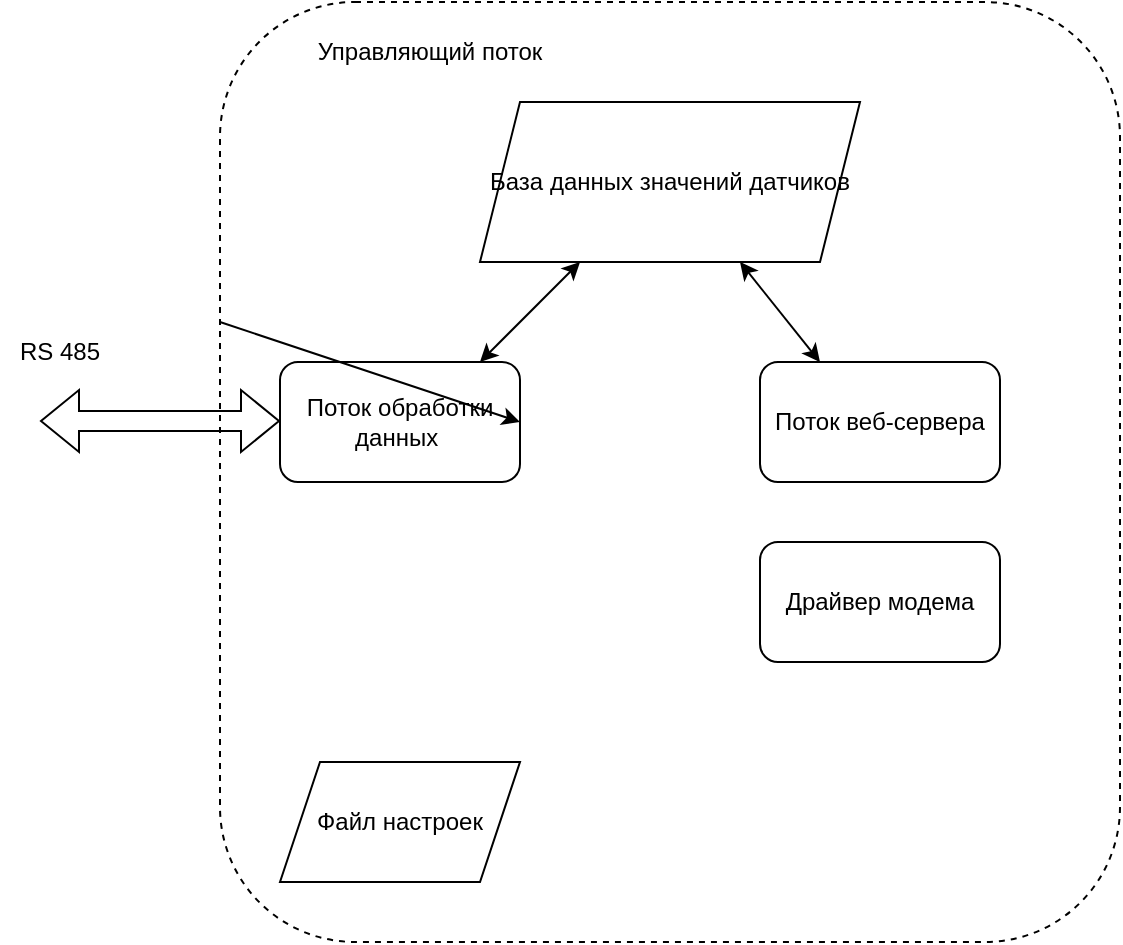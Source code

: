 <mxfile version="24.7.5">
  <diagram name="Страница — 1" id="BzHRHstGrSttAWPHxR85">
    <mxGraphModel dx="2389" dy="853" grid="1" gridSize="10" guides="1" tooltips="1" connect="1" arrows="1" fold="1" page="1" pageScale="1" pageWidth="827" pageHeight="1169" math="0" shadow="0">
      <root>
        <mxCell id="0" />
        <mxCell id="1" parent="0" />
        <mxCell id="TxngseuZTqa2pGVGMbGs-1" value="Поток обработки данных&amp;nbsp;" style="rounded=1;whiteSpace=wrap;html=1;" vertex="1" parent="1">
          <mxGeometry x="100" y="300" width="120" height="60" as="geometry" />
        </mxCell>
        <mxCell id="TxngseuZTqa2pGVGMbGs-2" value="" style="rounded=1;whiteSpace=wrap;html=1;dashed=1;fillColor=none;" vertex="1" parent="1">
          <mxGeometry x="70" y="120" width="450" height="470" as="geometry" />
        </mxCell>
        <mxCell id="TxngseuZTqa2pGVGMbGs-3" value="" style="shape=flexArrow;endArrow=classic;startArrow=classic;html=1;rounded=0;" edge="1" parent="1">
          <mxGeometry width="100" height="100" relative="1" as="geometry">
            <mxPoint x="-20" y="329.5" as="sourcePoint" />
            <mxPoint x="100" y="329.5" as="targetPoint" />
          </mxGeometry>
        </mxCell>
        <mxCell id="TxngseuZTqa2pGVGMbGs-5" value="RS 485" style="text;html=1;align=center;verticalAlign=middle;whiteSpace=wrap;rounded=0;" vertex="1" parent="1">
          <mxGeometry x="-40" y="280" width="60" height="30" as="geometry" />
        </mxCell>
        <mxCell id="TxngseuZTqa2pGVGMbGs-8" value="" style="endArrow=classic;startArrow=classic;html=1;rounded=0;" edge="1" parent="1">
          <mxGeometry width="50" height="50" relative="1" as="geometry">
            <mxPoint x="200" y="300" as="sourcePoint" />
            <mxPoint x="250" y="250" as="targetPoint" />
          </mxGeometry>
        </mxCell>
        <mxCell id="TxngseuZTqa2pGVGMbGs-9" value="Поток веб-сервера" style="rounded=1;whiteSpace=wrap;html=1;" vertex="1" parent="1">
          <mxGeometry x="340" y="300" width="120" height="60" as="geometry" />
        </mxCell>
        <mxCell id="TxngseuZTqa2pGVGMbGs-10" value="" style="endArrow=classic;startArrow=classic;html=1;rounded=0;exitX=0.25;exitY=0;exitDx=0;exitDy=0;" edge="1" parent="1" source="TxngseuZTqa2pGVGMbGs-9">
          <mxGeometry width="50" height="50" relative="1" as="geometry">
            <mxPoint x="280" y="300" as="sourcePoint" />
            <mxPoint x="330" y="250" as="targetPoint" />
          </mxGeometry>
        </mxCell>
        <mxCell id="TxngseuZTqa2pGVGMbGs-11" value="" style="endArrow=classic;html=1;rounded=0;" edge="1" parent="1" source="TxngseuZTqa2pGVGMbGs-2">
          <mxGeometry width="50" height="50" relative="1" as="geometry">
            <mxPoint x="170" y="380" as="sourcePoint" />
            <mxPoint x="220" y="330" as="targetPoint" />
          </mxGeometry>
        </mxCell>
        <mxCell id="TxngseuZTqa2pGVGMbGs-13" value="База данных значений датчиков" style="shape=parallelogram;perimeter=parallelogramPerimeter;whiteSpace=wrap;html=1;fixedSize=1;" vertex="1" parent="1">
          <mxGeometry x="200" y="170" width="190" height="80" as="geometry" />
        </mxCell>
        <mxCell id="TxngseuZTqa2pGVGMbGs-14" value="Файл настроек" style="shape=parallelogram;perimeter=parallelogramPerimeter;whiteSpace=wrap;html=1;fixedSize=1;" vertex="1" parent="1">
          <mxGeometry x="100" y="500" width="120" height="60" as="geometry" />
        </mxCell>
        <mxCell id="TxngseuZTqa2pGVGMbGs-15" value="Драйвер модема" style="rounded=1;whiteSpace=wrap;html=1;" vertex="1" parent="1">
          <mxGeometry x="340" y="390" width="120" height="60" as="geometry" />
        </mxCell>
        <mxCell id="TxngseuZTqa2pGVGMbGs-16" value="Управляющий поток" style="text;html=1;align=center;verticalAlign=middle;whiteSpace=wrap;rounded=0;" vertex="1" parent="1">
          <mxGeometry x="90" y="120" width="170" height="50" as="geometry" />
        </mxCell>
      </root>
    </mxGraphModel>
  </diagram>
</mxfile>
